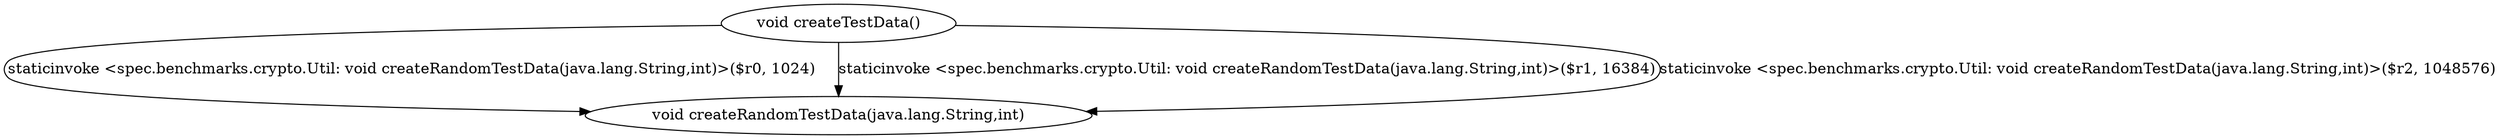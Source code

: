digraph g {
0[label="void createTestData()"]
1[label="void createRandomTestData(java.lang.String,int)"]
0->1[label="staticinvoke <spec.benchmarks.crypto.Util: void createRandomTestData(java.lang.String,int)>($r0, 1024)"]
0->1[label="staticinvoke <spec.benchmarks.crypto.Util: void createRandomTestData(java.lang.String,int)>($r1, 16384)"]
0->1[label="staticinvoke <spec.benchmarks.crypto.Util: void createRandomTestData(java.lang.String,int)>($r2, 1048576)"]
}